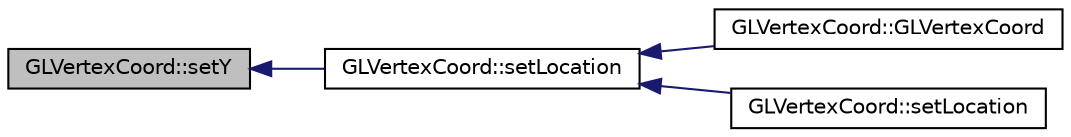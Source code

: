 digraph "GLVertexCoord::setY"
{
  edge [fontname="Helvetica",fontsize="10",labelfontname="Helvetica",labelfontsize="10"];
  node [fontname="Helvetica",fontsize="10",shape=record];
  rankdir="LR";
  Node1 [label="GLVertexCoord::setY",height=0.2,width=0.4,color="black", fillcolor="grey75", style="filled", fontcolor="black"];
  Node1 -> Node2 [dir="back",color="midnightblue",fontsize="10",style="solid",fontname="Helvetica"];
  Node2 [label="GLVertexCoord::setLocation",height=0.2,width=0.4,color="black", fillcolor="white", style="filled",URL="$class_g_l_vertex_coord.html#a467932faae4d406c7aab9c15cda89869"];
  Node2 -> Node3 [dir="back",color="midnightblue",fontsize="10",style="solid",fontname="Helvetica"];
  Node3 [label="GLVertexCoord::GLVertexCoord",height=0.2,width=0.4,color="black", fillcolor="white", style="filled",URL="$class_g_l_vertex_coord.html#ae7ecc815852acf7e4cdd354ea3f4b318"];
  Node2 -> Node4 [dir="back",color="midnightblue",fontsize="10",style="solid",fontname="Helvetica"];
  Node4 [label="GLVertexCoord::setLocation",height=0.2,width=0.4,color="black", fillcolor="white", style="filled",URL="$class_g_l_vertex_coord.html#a1da3b1d05a9bc18c769e8fbe0ba9e77c"];
}
